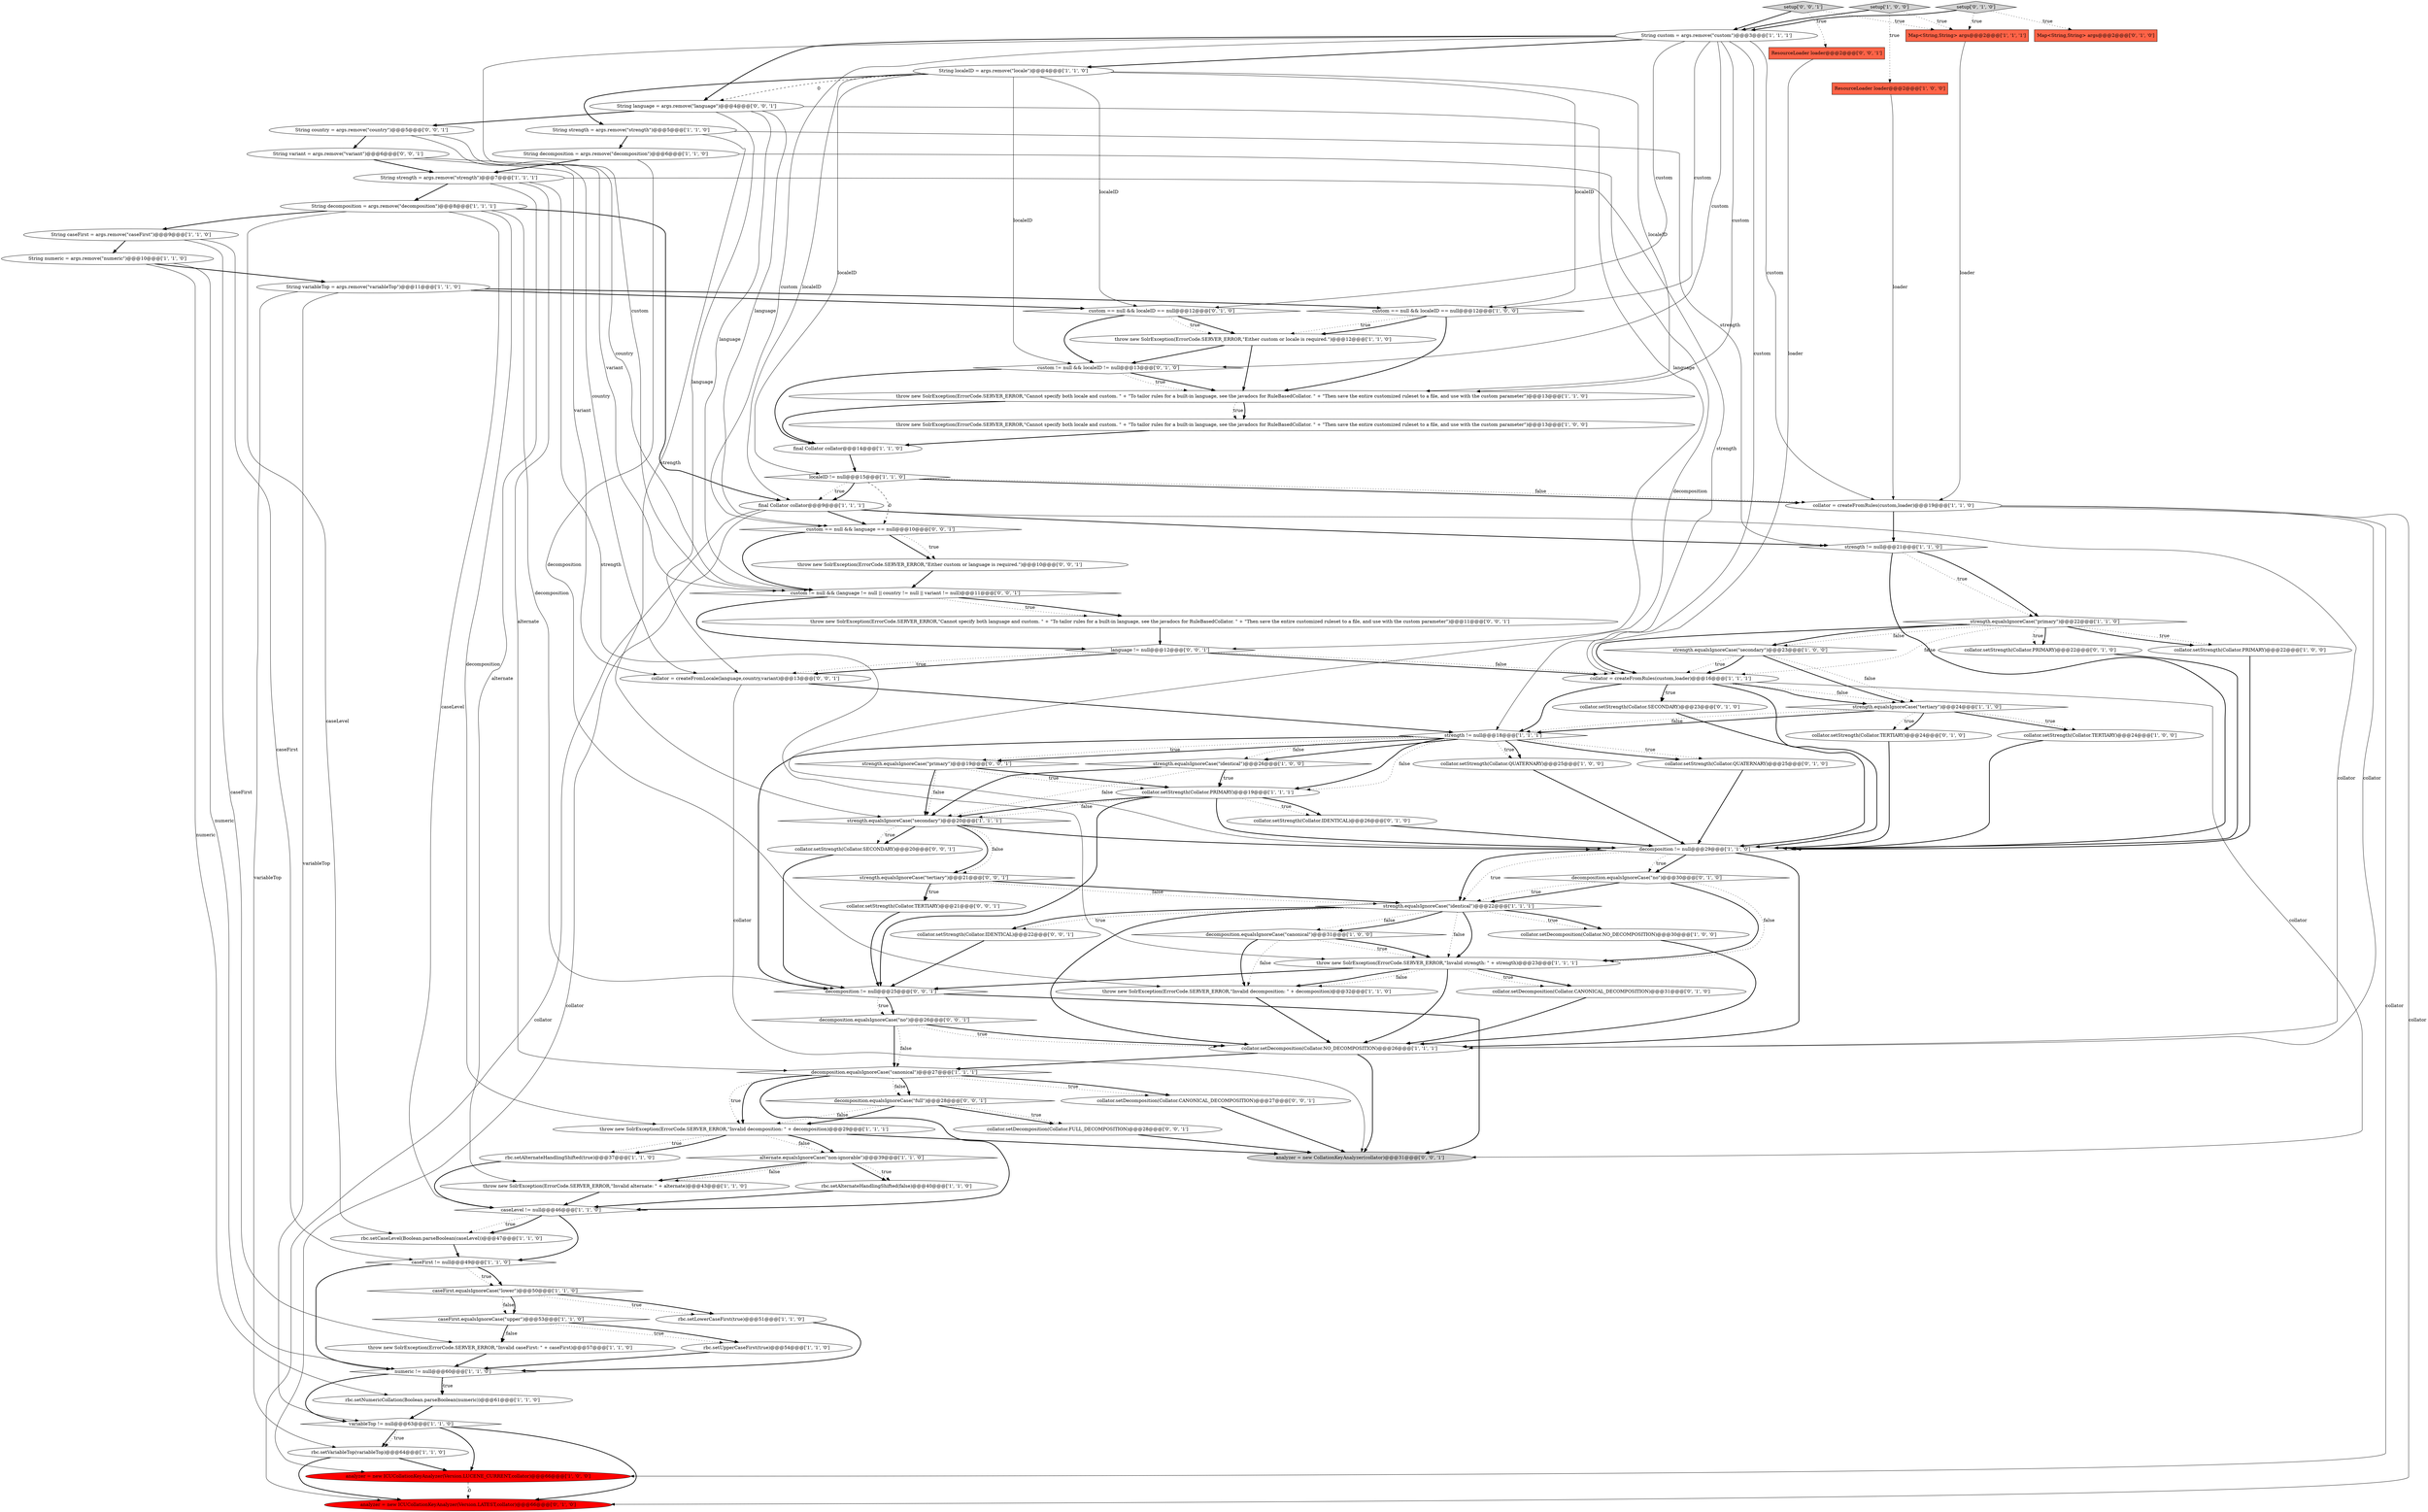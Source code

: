 digraph {
81 [style = filled, label = "String language = args.remove(\"language\")@@@4@@@['0', '0', '1']", fillcolor = white, shape = ellipse image = "AAA0AAABBB3BBB"];
53 [style = filled, label = "rbc.setNumericCollation(Boolean.parseBoolean(numeric))@@@61@@@['1', '1', '0']", fillcolor = white, shape = ellipse image = "AAA0AAABBB1BBB"];
60 [style = filled, label = "collator.setDecomposition(Collator.CANONICAL_DECOMPOSITION)@@@31@@@['0', '1', '0']", fillcolor = white, shape = ellipse image = "AAA0AAABBB2BBB"];
67 [style = filled, label = "decomposition.equalsIgnoreCase(\"no\")@@@30@@@['0', '1', '0']", fillcolor = white, shape = diamond image = "AAA0AAABBB2BBB"];
80 [style = filled, label = "strength.equalsIgnoreCase(\"primary\")@@@19@@@['0', '0', '1']", fillcolor = white, shape = diamond image = "AAA0AAABBB3BBB"];
68 [style = filled, label = "collator.setStrength(Collator.QUATERNARY)@@@25@@@['0', '1', '0']", fillcolor = white, shape = ellipse image = "AAA0AAABBB2BBB"];
71 [style = filled, label = "String variant = args.remove(\"variant\")@@@6@@@['0', '0', '1']", fillcolor = white, shape = ellipse image = "AAA0AAABBB3BBB"];
18 [style = filled, label = "String strength = args.remove(\"strength\")@@@7@@@['1', '1', '1']", fillcolor = white, shape = ellipse image = "AAA0AAABBB1BBB"];
9 [style = filled, label = "caseFirst.equalsIgnoreCase(\"lower\")@@@50@@@['1', '1', '0']", fillcolor = white, shape = diamond image = "AAA0AAABBB1BBB"];
19 [style = filled, label = "strength.equalsIgnoreCase(\"secondary\")@@@23@@@['1', '0', '0']", fillcolor = white, shape = diamond image = "AAA0AAABBB1BBB"];
65 [style = filled, label = "custom != null && localeID != null@@@13@@@['0', '1', '0']", fillcolor = white, shape = diamond image = "AAA0AAABBB2BBB"];
88 [style = filled, label = "decomposition != null@@@25@@@['0', '0', '1']", fillcolor = white, shape = diamond image = "AAA0AAABBB3BBB"];
90 [style = filled, label = "collator.setDecomposition(Collator.FULL_DECOMPOSITION)@@@28@@@['0', '0', '1']", fillcolor = white, shape = ellipse image = "AAA0AAABBB3BBB"];
86 [style = filled, label = "String country = args.remove(\"country\")@@@5@@@['0', '0', '1']", fillcolor = white, shape = ellipse image = "AAA0AAABBB3BBB"];
0 [style = filled, label = "String variableTop = args.remove(\"variableTop\")@@@11@@@['1', '1', '0']", fillcolor = white, shape = ellipse image = "AAA0AAABBB1BBB"];
87 [style = filled, label = "custom == null && language == null@@@10@@@['0', '0', '1']", fillcolor = white, shape = diamond image = "AAA0AAABBB3BBB"];
84 [style = filled, label = "custom != null && (language != null || country != null || variant != null)@@@11@@@['0', '0', '1']", fillcolor = white, shape = diamond image = "AAA0AAABBB3BBB"];
72 [style = filled, label = "collator.setStrength(Collator.SECONDARY)@@@20@@@['0', '0', '1']", fillcolor = white, shape = ellipse image = "AAA0AAABBB3BBB"];
44 [style = filled, label = "throw new SolrException(ErrorCode.SERVER_ERROR,\"Invalid alternate: \" + alternate)@@@43@@@['1', '1', '0']", fillcolor = white, shape = ellipse image = "AAA0AAABBB1BBB"];
6 [style = filled, label = "rbc.setLowerCaseFirst(true)@@@51@@@['1', '1', '0']", fillcolor = white, shape = ellipse image = "AAA0AAABBB1BBB"];
30 [style = filled, label = "caseFirst.equalsIgnoreCase(\"upper\")@@@53@@@['1', '1', '0']", fillcolor = white, shape = diamond image = "AAA0AAABBB1BBB"];
20 [style = filled, label = "rbc.setCaseLevel(Boolean.parseBoolean(caseLevel))@@@47@@@['1', '1', '0']", fillcolor = white, shape = ellipse image = "AAA0AAABBB1BBB"];
76 [style = filled, label = "throw new SolrException(ErrorCode.SERVER_ERROR,\"Either custom or language is required.\")@@@10@@@['0', '0', '1']", fillcolor = white, shape = ellipse image = "AAA0AAABBB3BBB"];
15 [style = filled, label = "strength != null@@@18@@@['1', '1', '1']", fillcolor = white, shape = diamond image = "AAA0AAABBB1BBB"];
5 [style = filled, label = "custom == null && localeID == null@@@12@@@['1', '0', '0']", fillcolor = white, shape = diamond image = "AAA0AAABBB1BBB"];
78 [style = filled, label = "setup['0', '0', '1']", fillcolor = lightgray, shape = diamond image = "AAA0AAABBB3BBB"];
38 [style = filled, label = "collator = createFromRules(custom,loader)@@@16@@@['1', '1', '1']", fillcolor = white, shape = ellipse image = "AAA0AAABBB1BBB"];
41 [style = filled, label = "strength.equalsIgnoreCase(\"identical\")@@@26@@@['1', '0', '0']", fillcolor = white, shape = diamond image = "AAA0AAABBB1BBB"];
37 [style = filled, label = "throw new SolrException(ErrorCode.SERVER_ERROR,\"Cannot specify both locale and custom. \" + \"To tailor rules for a built-in language, see the javadocs for RuleBasedCollator. \" + \"Then save the entire customized ruleset to a file, and use with the custom parameter\")@@@13@@@['1', '0', '0']", fillcolor = white, shape = ellipse image = "AAA0AAABBB1BBB"];
50 [style = filled, label = "rbc.setUpperCaseFirst(true)@@@54@@@['1', '1', '0']", fillcolor = white, shape = ellipse image = "AAA0AAABBB1BBB"];
12 [style = filled, label = "throw new SolrException(ErrorCode.SERVER_ERROR,\"Invalid caseFirst: \" + caseFirst)@@@57@@@['1', '1', '0']", fillcolor = white, shape = ellipse image = "AAA0AAABBB1BBB"];
46 [style = filled, label = "throw new SolrException(ErrorCode.SERVER_ERROR,\"Either custom or locale is required.\")@@@12@@@['1', '1', '0']", fillcolor = white, shape = ellipse image = "AAA0AAABBB1BBB"];
91 [style = filled, label = "collator = createFromLocale(language,country,variant)@@@13@@@['0', '0', '1']", fillcolor = white, shape = ellipse image = "AAA0AAABBB3BBB"];
62 [style = filled, label = "analyzer = new ICUCollationKeyAnalyzer(Version.LATEST,collator)@@@66@@@['0', '1', '0']", fillcolor = red, shape = ellipse image = "AAA1AAABBB2BBB"];
22 [style = filled, label = "collator = createFromRules(custom,loader)@@@19@@@['1', '1', '0']", fillcolor = white, shape = ellipse image = "AAA0AAABBB1BBB"];
74 [style = filled, label = "decomposition.equalsIgnoreCase(\"full\")@@@28@@@['0', '0', '1']", fillcolor = white, shape = diamond image = "AAA0AAABBB3BBB"];
54 [style = filled, label = "variableTop != null@@@63@@@['1', '1', '0']", fillcolor = white, shape = diamond image = "AAA0AAABBB1BBB"];
49 [style = filled, label = "String numeric = args.remove(\"numeric\")@@@10@@@['1', '1', '0']", fillcolor = white, shape = ellipse image = "AAA0AAABBB1BBB"];
35 [style = filled, label = "setup['1', '0', '0']", fillcolor = lightgray, shape = diamond image = "AAA0AAABBB1BBB"];
55 [style = filled, label = "collator.setDecomposition(Collator.NO_DECOMPOSITION)@@@26@@@['1', '1', '1']", fillcolor = white, shape = ellipse image = "AAA0AAABBB1BBB"];
52 [style = filled, label = "rbc.setAlternateHandlingShifted(false)@@@40@@@['1', '1', '0']", fillcolor = white, shape = ellipse image = "AAA0AAABBB1BBB"];
89 [style = filled, label = "language != null@@@12@@@['0', '0', '1']", fillcolor = white, shape = diamond image = "AAA0AAABBB3BBB"];
39 [style = filled, label = "throw new SolrException(ErrorCode.SERVER_ERROR,\"Invalid strength: \" + strength)@@@23@@@['1', '1', '1']", fillcolor = white, shape = ellipse image = "AAA0AAABBB1BBB"];
69 [style = filled, label = "setup['0', '1', '0']", fillcolor = lightgray, shape = diamond image = "AAA0AAABBB2BBB"];
10 [style = filled, label = "String decomposition = args.remove(\"decomposition\")@@@8@@@['1', '1', '1']", fillcolor = white, shape = ellipse image = "AAA0AAABBB1BBB"];
8 [style = filled, label = "analyzer = new ICUCollationKeyAnalyzer(Version.LUCENE_CURRENT,collator)@@@66@@@['1', '0', '0']", fillcolor = red, shape = ellipse image = "AAA1AAABBB1BBB"];
61 [style = filled, label = "collator.setStrength(Collator.IDENTICAL)@@@26@@@['0', '1', '0']", fillcolor = white, shape = ellipse image = "AAA0AAABBB2BBB"];
25 [style = filled, label = "String strength = args.remove(\"strength\")@@@5@@@['1', '1', '0']", fillcolor = white, shape = ellipse image = "AAA0AAABBB1BBB"];
64 [style = filled, label = "collator.setStrength(Collator.TERTIARY)@@@24@@@['0', '1', '0']", fillcolor = white, shape = ellipse image = "AAA0AAABBB2BBB"];
59 [style = filled, label = "collator.setStrength(Collator.SECONDARY)@@@23@@@['0', '1', '0']", fillcolor = white, shape = ellipse image = "AAA0AAABBB2BBB"];
36 [style = filled, label = "rbc.setAlternateHandlingShifted(true)@@@37@@@['1', '1', '0']", fillcolor = white, shape = ellipse image = "AAA0AAABBB1BBB"];
75 [style = filled, label = "ResourceLoader loader@@@2@@@['0', '0', '1']", fillcolor = tomato, shape = box image = "AAA0AAABBB3BBB"];
3 [style = filled, label = "collator.setStrength(Collator.TERTIARY)@@@24@@@['1', '0', '0']", fillcolor = white, shape = ellipse image = "AAA0AAABBB1BBB"];
27 [style = filled, label = "throw new SolrException(ErrorCode.SERVER_ERROR,\"Invalid decomposition: \" + decomposition)@@@29@@@['1', '1', '1']", fillcolor = white, shape = ellipse image = "AAA0AAABBB1BBB"];
34 [style = filled, label = "final Collator collator@@@14@@@['1', '1', '0']", fillcolor = white, shape = ellipse image = "AAA0AAABBB1BBB"];
24 [style = filled, label = "String custom = args.remove(\"custom\")@@@3@@@['1', '1', '1']", fillcolor = white, shape = ellipse image = "AAA0AAABBB1BBB"];
42 [style = filled, label = "decomposition.equalsIgnoreCase(\"canonical\")@@@27@@@['1', '1', '1']", fillcolor = white, shape = diamond image = "AAA0AAABBB1BBB"];
56 [style = filled, label = "collator.setStrength(Collator.PRIMARY)@@@19@@@['1', '1', '1']", fillcolor = white, shape = ellipse image = "AAA0AAABBB1BBB"];
1 [style = filled, label = "localeID != null@@@15@@@['1', '1', '0']", fillcolor = white, shape = diamond image = "AAA0AAABBB1BBB"];
4 [style = filled, label = "collator.setStrength(Collator.QUATERNARY)@@@25@@@['1', '0', '0']", fillcolor = white, shape = ellipse image = "AAA0AAABBB1BBB"];
63 [style = filled, label = "Map<String,String> args@@@2@@@['0', '1', '0']", fillcolor = tomato, shape = box image = "AAA0AAABBB2BBB"];
51 [style = filled, label = "String decomposition = args.remove(\"decomposition\")@@@6@@@['1', '1', '0']", fillcolor = white, shape = ellipse image = "AAA0AAABBB1BBB"];
33 [style = filled, label = "caseFirst != null@@@49@@@['1', '1', '0']", fillcolor = white, shape = diamond image = "AAA0AAABBB1BBB"];
26 [style = filled, label = "Map<String,String> args@@@2@@@['1', '1', '1']", fillcolor = tomato, shape = box image = "AAA0AAABBB1BBB"];
7 [style = filled, label = "ResourceLoader loader@@@2@@@['1', '0', '0']", fillcolor = tomato, shape = box image = "AAA0AAABBB1BBB"];
45 [style = filled, label = "caseLevel != null@@@46@@@['1', '1', '0']", fillcolor = white, shape = diamond image = "AAA0AAABBB1BBB"];
29 [style = filled, label = "String caseFirst = args.remove(\"caseFirst\")@@@9@@@['1', '1', '0']", fillcolor = white, shape = ellipse image = "AAA0AAABBB1BBB"];
85 [style = filled, label = "strength.equalsIgnoreCase(\"tertiary\")@@@21@@@['0', '0', '1']", fillcolor = white, shape = diamond image = "AAA0AAABBB3BBB"];
16 [style = filled, label = "decomposition.equalsIgnoreCase(\"canonical\")@@@31@@@['1', '0', '0']", fillcolor = white, shape = diamond image = "AAA0AAABBB1BBB"];
21 [style = filled, label = "collator.setDecomposition(Collator.NO_DECOMPOSITION)@@@30@@@['1', '0', '0']", fillcolor = white, shape = ellipse image = "AAA0AAABBB1BBB"];
43 [style = filled, label = "decomposition != null@@@29@@@['1', '1', '0']", fillcolor = white, shape = diamond image = "AAA0AAABBB1BBB"];
47 [style = filled, label = "strength.equalsIgnoreCase(\"identical\")@@@22@@@['1', '1', '1']", fillcolor = white, shape = diamond image = "AAA0AAABBB1BBB"];
14 [style = filled, label = "strength.equalsIgnoreCase(\"primary\")@@@22@@@['1', '1', '0']", fillcolor = white, shape = diamond image = "AAA0AAABBB1BBB"];
57 [style = filled, label = "rbc.setVariableTop(variableTop)@@@64@@@['1', '1', '0']", fillcolor = white, shape = ellipse image = "AAA0AAABBB1BBB"];
58 [style = filled, label = "custom == null && localeID == null@@@12@@@['0', '1', '0']", fillcolor = white, shape = diamond image = "AAA0AAABBB2BBB"];
23 [style = filled, label = "alternate.equalsIgnoreCase(\"non-ignorable\")@@@39@@@['1', '1', '0']", fillcolor = white, shape = diamond image = "AAA0AAABBB1BBB"];
11 [style = filled, label = "collator.setStrength(Collator.PRIMARY)@@@22@@@['1', '0', '0']", fillcolor = white, shape = ellipse image = "AAA0AAABBB1BBB"];
13 [style = filled, label = "String localeID = args.remove(\"locale\")@@@4@@@['1', '1', '0']", fillcolor = white, shape = ellipse image = "AAA0AAABBB1BBB"];
2 [style = filled, label = "strength != null@@@21@@@['1', '1', '0']", fillcolor = white, shape = diamond image = "AAA0AAABBB1BBB"];
66 [style = filled, label = "collator.setStrength(Collator.PRIMARY)@@@22@@@['0', '1', '0']", fillcolor = white, shape = ellipse image = "AAA0AAABBB2BBB"];
83 [style = filled, label = "collator.setDecomposition(Collator.CANONICAL_DECOMPOSITION)@@@27@@@['0', '0', '1']", fillcolor = white, shape = ellipse image = "AAA0AAABBB3BBB"];
79 [style = filled, label = "analyzer = new CollationKeyAnalyzer(collator)@@@31@@@['0', '0', '1']", fillcolor = lightgray, shape = ellipse image = "AAA0AAABBB3BBB"];
48 [style = filled, label = "throw new SolrException(ErrorCode.SERVER_ERROR,\"Cannot specify both locale and custom. \" + \"To tailor rules for a built-in language, see the javadocs for RuleBasedCollator. \" + \"Then save the entire customized ruleset to a file, and use with the custom parameter\")@@@13@@@['1', '1', '0']", fillcolor = white, shape = ellipse image = "AAA0AAABBB1BBB"];
40 [style = filled, label = "throw new SolrException(ErrorCode.SERVER_ERROR,\"Invalid decomposition: \" + decomposition)@@@32@@@['1', '1', '0']", fillcolor = white, shape = ellipse image = "AAA0AAABBB1BBB"];
70 [style = filled, label = "decomposition.equalsIgnoreCase(\"no\")@@@26@@@['0', '0', '1']", fillcolor = white, shape = diamond image = "AAA0AAABBB3BBB"];
82 [style = filled, label = "collator.setStrength(Collator.IDENTICAL)@@@22@@@['0', '0', '1']", fillcolor = white, shape = ellipse image = "AAA0AAABBB3BBB"];
31 [style = filled, label = "final Collator collator@@@9@@@['1', '1', '1']", fillcolor = white, shape = ellipse image = "AAA0AAABBB1BBB"];
77 [style = filled, label = "throw new SolrException(ErrorCode.SERVER_ERROR,\"Cannot specify both language and custom. \" + \"To tailor rules for a built-in language, see the javadocs for RuleBasedCollator. \" + \"Then save the entire customized ruleset to a file, and use with the custom parameter\")@@@11@@@['0', '0', '1']", fillcolor = white, shape = ellipse image = "AAA0AAABBB3BBB"];
28 [style = filled, label = "strength.equalsIgnoreCase(\"tertiary\")@@@24@@@['1', '1', '0']", fillcolor = white, shape = diamond image = "AAA0AAABBB1BBB"];
73 [style = filled, label = "collator.setStrength(Collator.TERTIARY)@@@21@@@['0', '0', '1']", fillcolor = white, shape = ellipse image = "AAA0AAABBB3BBB"];
32 [style = filled, label = "numeric != null@@@60@@@['1', '1', '0']", fillcolor = white, shape = diamond image = "AAA0AAABBB1BBB"];
17 [style = filled, label = "strength.equalsIgnoreCase(\"secondary\")@@@20@@@['1', '1', '1']", fillcolor = white, shape = diamond image = "AAA0AAABBB1BBB"];
32->53 [style = bold, label=""];
50->32 [style = bold, label=""];
14->66 [style = bold, label=""];
67->39 [style = bold, label=""];
77->89 [style = bold, label=""];
84->77 [style = bold, label=""];
13->58 [style = solid, label="localeID"];
61->43 [style = bold, label=""];
43->55 [style = bold, label=""];
31->87 [style = bold, label=""];
38->28 [style = dotted, label="false"];
25->2 [style = solid, label="strength"];
42->45 [style = bold, label=""];
68->43 [style = bold, label=""];
13->65 [style = solid, label="localeID"];
57->62 [style = bold, label=""];
84->77 [style = dotted, label="true"];
54->57 [style = bold, label=""];
22->55 [style = solid, label="collator"];
40->55 [style = bold, label=""];
71->18 [style = bold, label=""];
89->38 [style = bold, label=""];
56->17 [style = dotted, label="false"];
45->33 [style = bold, label=""];
57->8 [style = bold, label=""];
1->31 [style = dotted, label="true"];
35->26 [style = dotted, label="true"];
15->80 [style = bold, label=""];
15->68 [style = dotted, label="true"];
65->48 [style = bold, label=""];
70->55 [style = bold, label=""];
9->30 [style = dotted, label="false"];
49->0 [style = bold, label=""];
53->54 [style = bold, label=""];
24->5 [style = solid, label="custom"];
46->48 [style = bold, label=""];
38->15 [style = bold, label=""];
18->15 [style = solid, label="strength"];
15->41 [style = dotted, label="false"];
13->1 [style = solid, label="localeID"];
9->6 [style = bold, label=""];
84->89 [style = bold, label=""];
24->58 [style = solid, label="custom"];
39->60 [style = bold, label=""];
71->84 [style = solid, label="variant"];
13->31 [style = solid, label="localeID"];
56->61 [style = dotted, label="true"];
47->82 [style = dotted, label="true"];
0->54 [style = solid, label="variableTop"];
16->39 [style = dotted, label="true"];
23->52 [style = bold, label=""];
69->63 [style = dotted, label="true"];
85->73 [style = dotted, label="true"];
42->74 [style = dotted, label="false"];
2->14 [style = bold, label=""];
28->64 [style = dotted, label="true"];
24->81 [style = bold, label=""];
24->65 [style = solid, label="custom"];
15->41 [style = bold, label=""];
67->47 [style = bold, label=""];
89->91 [style = bold, label=""];
14->11 [style = dotted, label="true"];
17->72 [style = bold, label=""];
28->3 [style = bold, label=""];
19->28 [style = bold, label=""];
1->31 [style = bold, label=""];
24->87 [style = solid, label="custom"];
48->34 [style = bold, label=""];
14->11 [style = bold, label=""];
64->43 [style = bold, label=""];
27->36 [style = dotted, label="true"];
69->26 [style = dotted, label="true"];
25->51 [style = bold, label=""];
25->17 [style = solid, label="strength"];
56->43 [style = bold, label=""];
23->44 [style = bold, label=""];
6->32 [style = bold, label=""];
42->83 [style = dotted, label="true"];
13->25 [style = bold, label=""];
38->79 [style = solid, label="collator"];
48->37 [style = bold, label=""];
16->40 [style = bold, label=""];
51->40 [style = solid, label="decomposition"];
78->26 [style = dotted, label="true"];
10->31 [style = bold, label=""];
49->53 [style = solid, label="numeric"];
78->24 [style = bold, label=""];
38->28 [style = bold, label=""];
29->33 [style = solid, label="caseFirst"];
19->38 [style = dotted, label="true"];
81->84 [style = solid, label="language"];
0->58 [style = bold, label=""];
41->17 [style = dotted, label="false"];
52->45 [style = bold, label=""];
54->62 [style = bold, label=""];
17->85 [style = bold, label=""];
30->50 [style = dotted, label="true"];
31->2 [style = bold, label=""];
14->38 [style = bold, label=""];
11->43 [style = bold, label=""];
87->76 [style = bold, label=""];
76->84 [style = bold, label=""];
22->8 [style = solid, label="collator"];
47->39 [style = bold, label=""];
10->45 [style = solid, label="caseLevel"];
67->47 [style = dotted, label="true"];
81->87 [style = solid, label="language"];
47->39 [style = dotted, label="false"];
43->67 [style = bold, label=""];
85->73 [style = bold, label=""];
86->71 [style = bold, label=""];
31->8 [style = solid, label="collator"];
60->55 [style = bold, label=""];
49->32 [style = solid, label="numeric"];
43->47 [style = bold, label=""];
47->82 [style = bold, label=""];
88->70 [style = bold, label=""];
51->18 [style = bold, label=""];
58->46 [style = bold, label=""];
80->56 [style = bold, label=""];
14->66 [style = dotted, label="true"];
16->39 [style = bold, label=""];
75->38 [style = solid, label="loader"];
10->27 [style = solid, label="decomposition"];
47->16 [style = dotted, label="false"];
78->75 [style = dotted, label="true"];
43->47 [style = dotted, label="true"];
29->12 [style = solid, label="caseFirst"];
90->79 [style = bold, label=""];
44->45 [style = bold, label=""];
19->38 [style = bold, label=""];
59->43 [style = bold, label=""];
15->56 [style = dotted, label="false"];
47->16 [style = bold, label=""];
2->43 [style = bold, label=""];
24->13 [style = bold, label=""];
82->88 [style = bold, label=""];
13->5 [style = solid, label="localeID"];
38->59 [style = bold, label=""];
83->79 [style = bold, label=""];
89->91 [style = dotted, label="true"];
91->15 [style = bold, label=""];
24->84 [style = solid, label="custom"];
22->2 [style = bold, label=""];
88->79 [style = bold, label=""];
87->84 [style = bold, label=""];
35->7 [style = dotted, label="true"];
28->3 [style = dotted, label="true"];
22->62 [style = solid, label="collator"];
54->57 [style = dotted, label="true"];
23->52 [style = dotted, label="true"];
39->88 [style = bold, label=""];
12->32 [style = bold, label=""];
74->90 [style = bold, label=""];
8->62 [style = dashed, label="0"];
45->20 [style = dotted, label="true"];
14->19 [style = bold, label=""];
32->53 [style = dotted, label="true"];
39->40 [style = dotted, label="false"];
18->39 [style = solid, label="strength"];
33->9 [style = dotted, label="true"];
13->81 [style = dashed, label="0"];
29->49 [style = bold, label=""];
45->20 [style = bold, label=""];
81->91 [style = solid, label="language"];
55->42 [style = bold, label=""];
85->47 [style = bold, label=""];
24->48 [style = solid, label="custom"];
27->23 [style = dotted, label="false"];
30->50 [style = bold, label=""];
18->42 [style = solid, label="alternate"];
35->24 [style = bold, label=""];
15->68 [style = bold, label=""];
70->42 [style = bold, label=""];
21->55 [style = bold, label=""];
17->43 [style = bold, label=""];
88->70 [style = dotted, label="true"];
54->8 [style = bold, label=""];
58->46 [style = dotted, label="true"];
13->48 [style = solid, label="localeID"];
30->12 [style = bold, label=""];
28->64 [style = bold, label=""];
91->79 [style = solid, label="collator"];
18->10 [style = bold, label=""];
42->83 [style = bold, label=""];
39->40 [style = bold, label=""];
26->22 [style = solid, label="loader"];
72->88 [style = bold, label=""];
81->86 [style = bold, label=""];
69->24 [style = bold, label=""];
5->46 [style = dotted, label="true"];
89->38 [style = dotted, label="false"];
66->43 [style = bold, label=""];
42->74 [style = bold, label=""];
42->27 [style = bold, label=""];
33->32 [style = bold, label=""];
2->14 [style = dotted, label="true"];
47->21 [style = dotted, label="true"];
47->21 [style = bold, label=""];
15->56 [style = bold, label=""];
56->88 [style = bold, label=""];
18->44 [style = solid, label="alternate"];
58->65 [style = bold, label=""];
39->60 [style = dotted, label="true"];
38->43 [style = bold, label=""];
17->72 [style = dotted, label="true"];
0->5 [style = bold, label=""];
86->84 [style = solid, label="country"];
10->20 [style = solid, label="caseLevel"];
48->37 [style = dotted, label="true"];
23->44 [style = dotted, label="false"];
27->36 [style = bold, label=""];
4->43 [style = bold, label=""];
28->15 [style = bold, label=""];
67->39 [style = dotted, label="false"];
39->55 [style = bold, label=""];
15->80 [style = dotted, label="true"];
74->90 [style = dotted, label="true"];
34->1 [style = bold, label=""];
10->88 [style = solid, label="decomposition"];
65->34 [style = bold, label=""];
74->27 [style = dotted, label="false"];
16->40 [style = dotted, label="false"];
70->42 [style = dotted, label="false"];
19->28 [style = dotted, label="false"];
7->22 [style = solid, label="loader"];
31->62 [style = solid, label="collator"];
41->56 [style = bold, label=""];
30->12 [style = dotted, label="false"];
38->59 [style = dotted, label="true"];
80->17 [style = dotted, label="false"];
9->30 [style = bold, label=""];
56->61 [style = bold, label=""];
81->89 [style = solid, label="language"];
87->76 [style = dotted, label="true"];
15->88 [style = bold, label=""];
85->47 [style = dotted, label="false"];
71->91 [style = solid, label="variant"];
33->9 [style = bold, label=""];
9->6 [style = dotted, label="true"];
1->87 [style = dashed, label="0"];
0->57 [style = solid, label="variableTop"];
15->4 [style = dotted, label="true"];
56->17 [style = bold, label=""];
20->33 [style = bold, label=""];
80->56 [style = dotted, label="true"];
17->85 [style = dotted, label="false"];
1->22 [style = bold, label=""];
41->56 [style = dotted, label="true"];
31->55 [style = solid, label="collator"];
51->43 [style = solid, label="decomposition"];
41->17 [style = bold, label=""];
73->88 [style = bold, label=""];
47->55 [style = bold, label=""];
42->27 [style = dotted, label="true"];
10->29 [style = bold, label=""];
14->19 [style = dotted, label="false"];
43->67 [style = dotted, label="true"];
27->79 [style = bold, label=""];
1->22 [style = dotted, label="false"];
28->15 [style = dotted, label="false"];
37->34 [style = bold, label=""];
70->55 [style = dotted, label="true"];
65->48 [style = dotted, label="true"];
15->4 [style = bold, label=""];
5->48 [style = bold, label=""];
80->17 [style = bold, label=""];
27->23 [style = bold, label=""];
3->43 [style = bold, label=""];
24->22 [style = solid, label="custom"];
32->54 [style = bold, label=""];
74->27 [style = bold, label=""];
36->45 [style = bold, label=""];
46->65 [style = bold, label=""];
55->79 [style = bold, label=""];
14->38 [style = dotted, label="false"];
5->46 [style = bold, label=""];
24->38 [style = solid, label="custom"];
86->91 [style = solid, label="country"];
}
